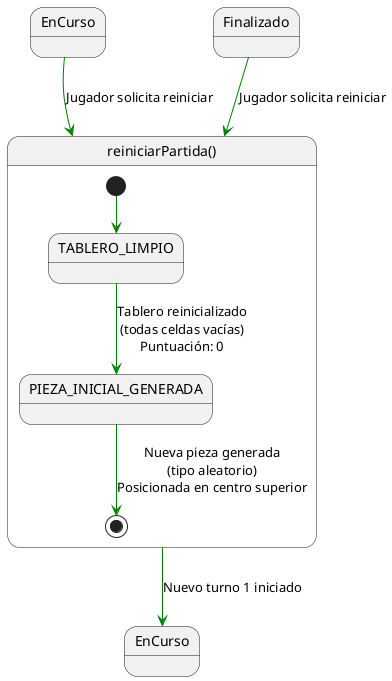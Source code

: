 @startuml

state EnCurso
state Finalizado
state EnCurso2 as "EnCurso"

state reiniciarPartida as "reiniciarPartida()"{

  [*] -[#green]-> TABLERO_LIMPIO

  TABLERO_LIMPIO -[#green]-> PIEZA_INICIAL_GENERADA : Tablero reinicializado\n(todas celdas vacías)\nPuntuación: 0

  PIEZA_INICIAL_GENERADA -[#green]-> [*] : Nueva pieza generada\n(tipo aleatorio)\nPosicionada en centro superior

}

EnCurso -d[#green]-> reiniciarPartida : Jugador solicita reiniciar
Finalizado -d[#green]-> reiniciarPartida : Jugador solicita reiniciar
reiniciarPartida -[#green]-> EnCurso2 : Nuevo turno 1 iniciado

@enduml
